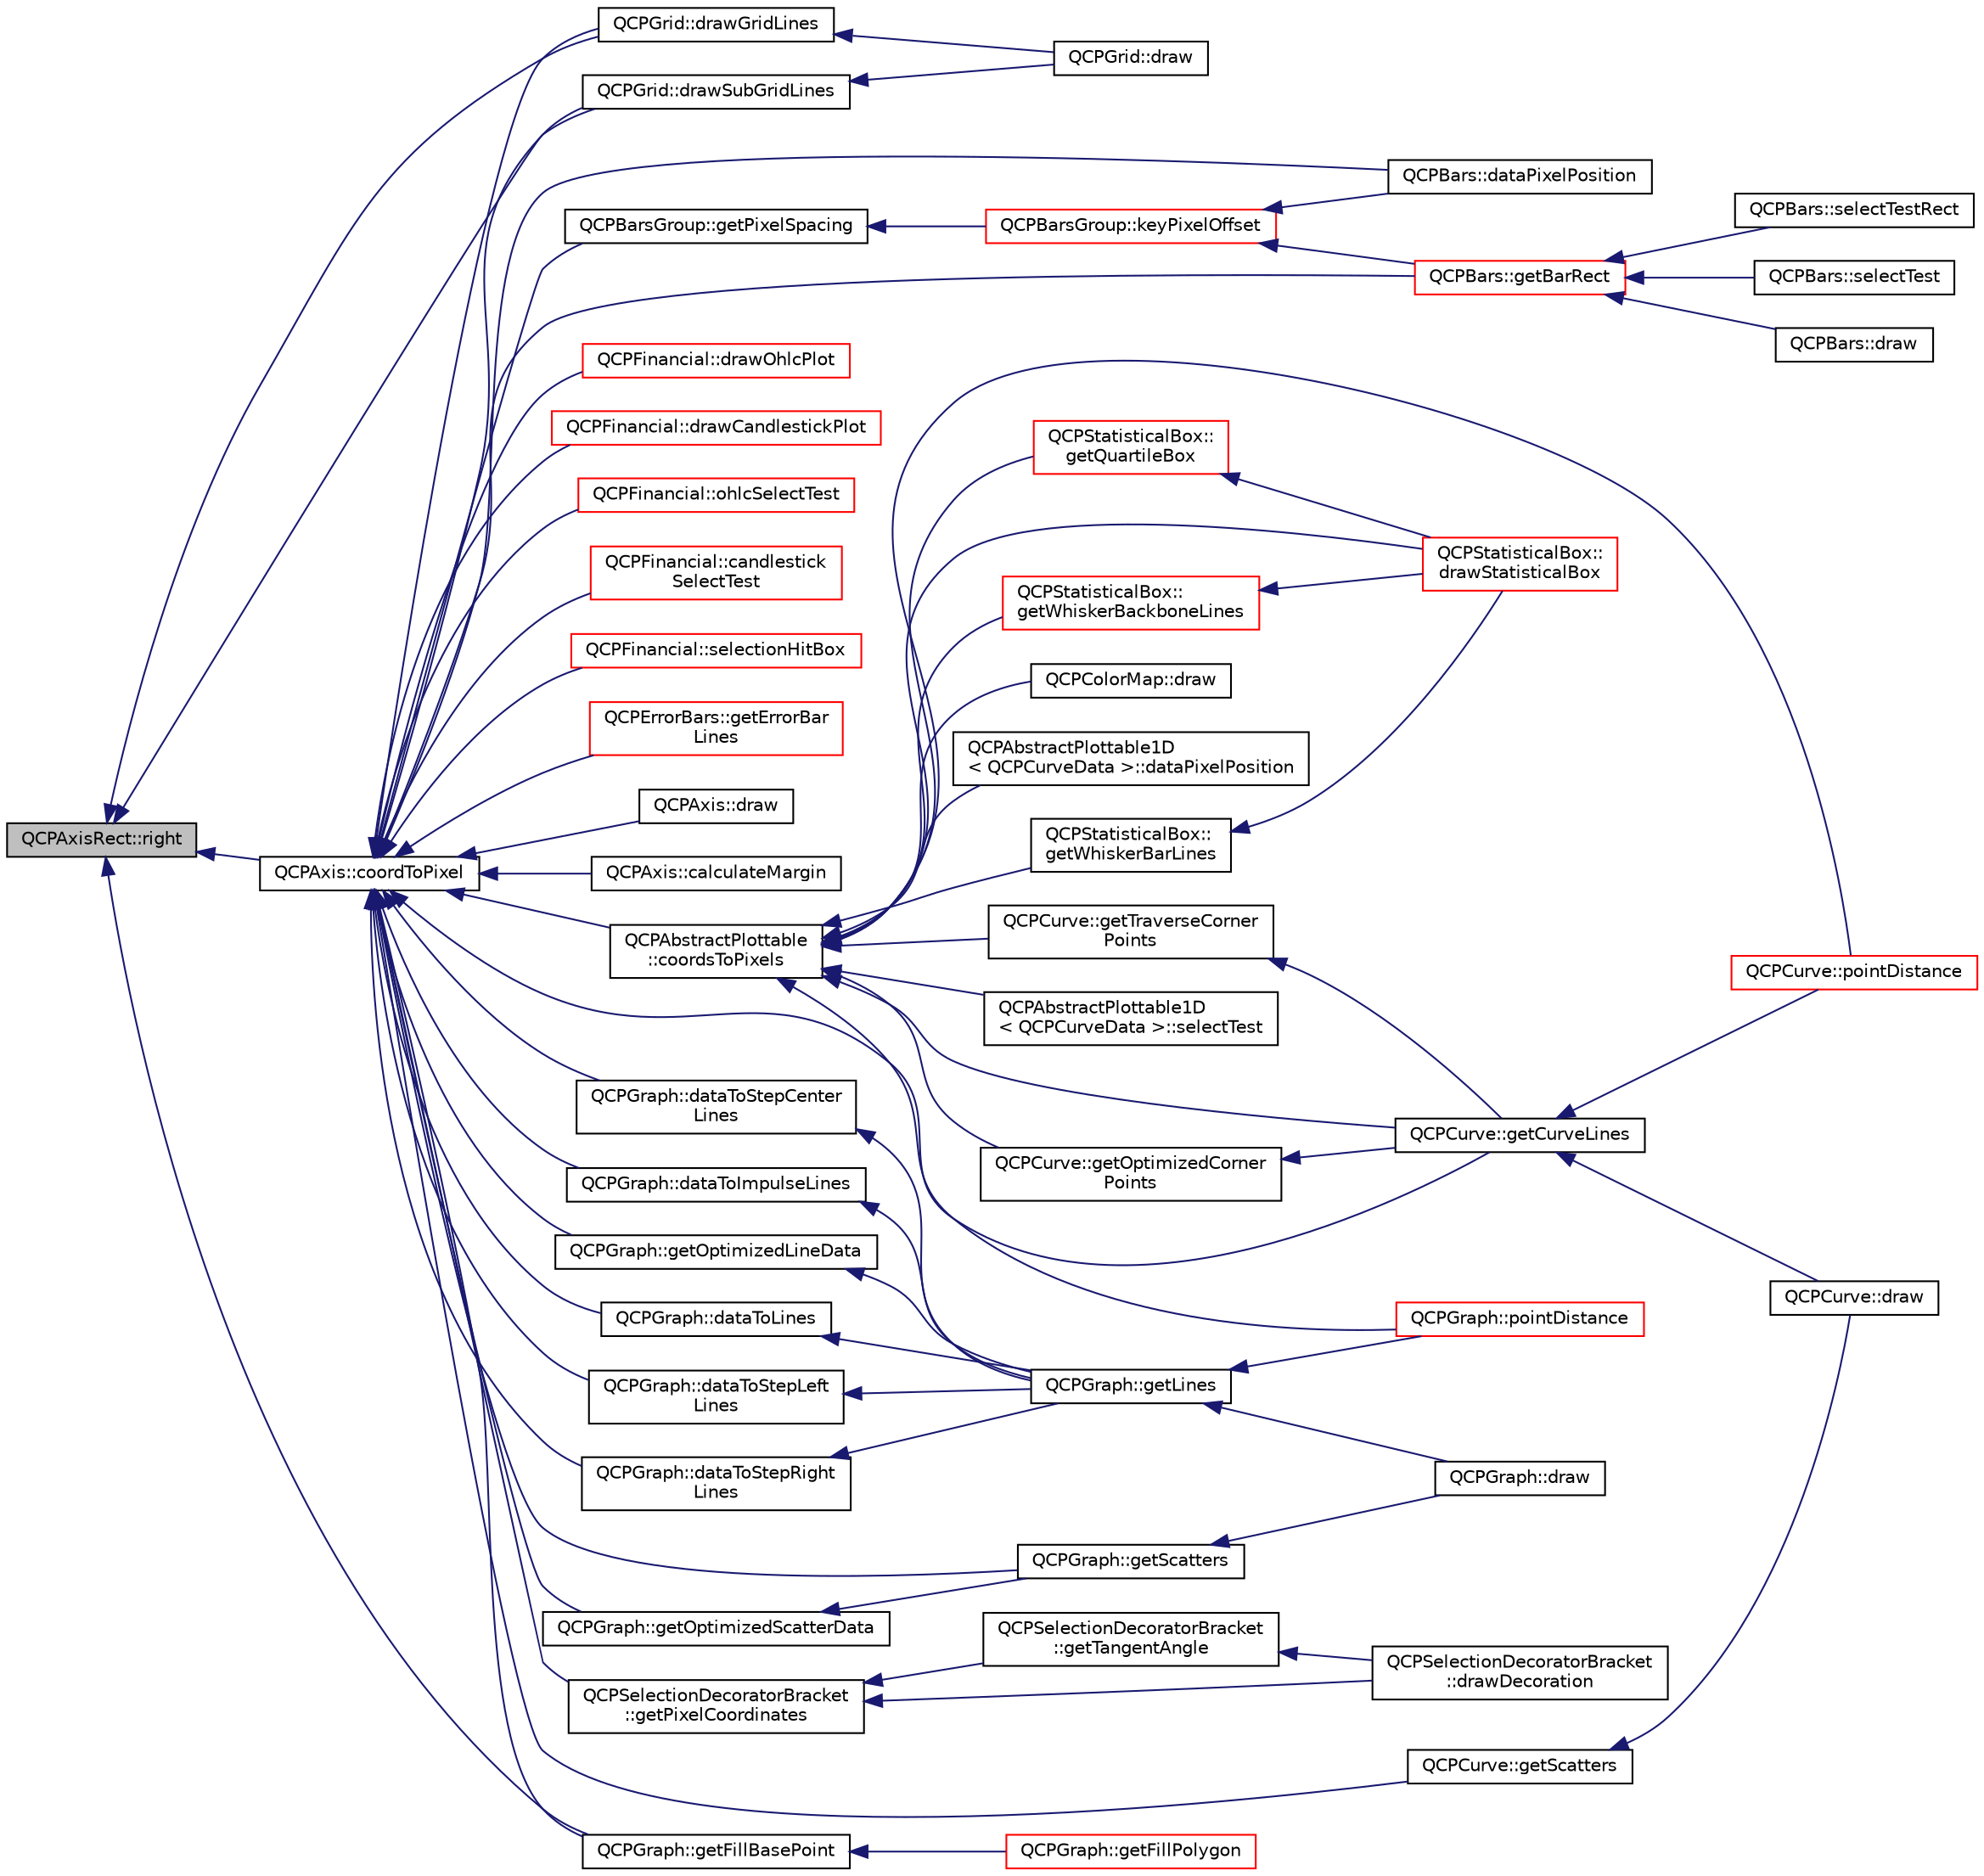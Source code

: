 digraph "QCPAxisRect::right"
{
  edge [fontname="Helvetica",fontsize="10",labelfontname="Helvetica",labelfontsize="10"];
  node [fontname="Helvetica",fontsize="10",shape=record];
  rankdir="LR";
  Node464 [label="QCPAxisRect::right",height=0.2,width=0.4,color="black", fillcolor="grey75", style="filled", fontcolor="black"];
  Node464 -> Node465 [dir="back",color="midnightblue",fontsize="10",style="solid",fontname="Helvetica"];
  Node465 [label="QCPGrid::drawGridLines",height=0.2,width=0.4,color="black", fillcolor="white", style="filled",URL="$class_q_c_p_grid.html#aee4e95d54acabbe298d6dda0dd86c0a4"];
  Node465 -> Node466 [dir="back",color="midnightblue",fontsize="10",style="solid",fontname="Helvetica"];
  Node466 [label="QCPGrid::draw",height=0.2,width=0.4,color="black", fillcolor="white", style="filled",URL="$class_q_c_p_grid.html#aad9a312d998e2d170956334d4cb80be2"];
  Node464 -> Node467 [dir="back",color="midnightblue",fontsize="10",style="solid",fontname="Helvetica"];
  Node467 [label="QCPGrid::drawSubGridLines",height=0.2,width=0.4,color="black", fillcolor="white", style="filled",URL="$class_q_c_p_grid.html#a751ce8aef815bcc9193432a30c8b6b6e"];
  Node467 -> Node466 [dir="back",color="midnightblue",fontsize="10",style="solid",fontname="Helvetica"];
  Node464 -> Node468 [dir="back",color="midnightblue",fontsize="10",style="solid",fontname="Helvetica"];
  Node468 [label="QCPAxis::coordToPixel",height=0.2,width=0.4,color="black", fillcolor="white", style="filled",URL="$class_q_c_p_axis.html#af15d1b3a7f7e9b53d759d3ccff1fe4b4"];
  Node468 -> Node465 [dir="back",color="midnightblue",fontsize="10",style="solid",fontname="Helvetica"];
  Node468 -> Node467 [dir="back",color="midnightblue",fontsize="10",style="solid",fontname="Helvetica"];
  Node468 -> Node469 [dir="back",color="midnightblue",fontsize="10",style="solid",fontname="Helvetica"];
  Node469 [label="QCPAxis::draw",height=0.2,width=0.4,color="black", fillcolor="white", style="filled",URL="$class_q_c_p_axis.html#ac15ebb4225ca5212d8e5fffae481bc9b"];
  Node468 -> Node470 [dir="back",color="midnightblue",fontsize="10",style="solid",fontname="Helvetica"];
  Node470 [label="QCPAxis::calculateMargin",height=0.2,width=0.4,color="black", fillcolor="white", style="filled",URL="$class_q_c_p_axis.html#a47bdb0a55de6759489ee47665199aebb"];
  Node468 -> Node471 [dir="back",color="midnightblue",fontsize="10",style="solid",fontname="Helvetica"];
  Node471 [label="QCPAbstractPlottable\l::coordsToPixels",height=0.2,width=0.4,color="black", fillcolor="white", style="filled",URL="$class_q_c_p_abstract_plottable.html#a7ad84a36472441cf1f555c5683d0da93"];
  Node471 -> Node472 [dir="back",color="midnightblue",fontsize="10",style="solid",fontname="Helvetica"];
  Node472 [label="QCPAbstractPlottable1D\l\< QCPCurveData \>::dataPixelPosition",height=0.2,width=0.4,color="black", fillcolor="white", style="filled",URL="$class_q_c_p_abstract_plottable1_d.html#a6ca0699a6af5f25a7565de7c50ce13b2"];
  Node471 -> Node473 [dir="back",color="midnightblue",fontsize="10",style="solid",fontname="Helvetica"];
  Node473 [label="QCPAbstractPlottable1D\l\< QCPCurveData \>::selectTest",height=0.2,width=0.4,color="black", fillcolor="white", style="filled",URL="$class_q_c_p_abstract_plottable1_d.html#a4611b43bcb6441b2154eb4f4e0a33db2"];
  Node471 -> Node474 [dir="back",color="midnightblue",fontsize="10",style="solid",fontname="Helvetica"];
  Node474 [label="QCPGraph::pointDistance",height=0.2,width=0.4,color="red", fillcolor="white", style="filled",URL="$class_q_c_p_graph.html#a89acf99c0b52b8eecb2438adf7ec0170"];
  Node471 -> Node476 [dir="back",color="midnightblue",fontsize="10",style="solid",fontname="Helvetica"];
  Node476 [label="QCPCurve::getCurveLines",height=0.2,width=0.4,color="black", fillcolor="white", style="filled",URL="$class_q_c_p_curve.html#aefca1e5127fae2d7ff65b9e921637c58"];
  Node476 -> Node477 [dir="back",color="midnightblue",fontsize="10",style="solid",fontname="Helvetica"];
  Node477 [label="QCPCurve::draw",height=0.2,width=0.4,color="black", fillcolor="white", style="filled",URL="$class_q_c_p_curve.html#ac199d41d23865cd68bd7b598308a4433"];
  Node476 -> Node478 [dir="back",color="midnightblue",fontsize="10",style="solid",fontname="Helvetica"];
  Node478 [label="QCPCurve::pointDistance",height=0.2,width=0.4,color="red", fillcolor="white", style="filled",URL="$class_q_c_p_curve.html#aa2c9c9c0e57f11f18a5cb7e47927157c"];
  Node471 -> Node480 [dir="back",color="midnightblue",fontsize="10",style="solid",fontname="Helvetica"];
  Node480 [label="QCPCurve::getOptimizedCorner\lPoints",height=0.2,width=0.4,color="black", fillcolor="white", style="filled",URL="$class_q_c_p_curve.html#a66bff7933dac149c4577ad63a27da924"];
  Node480 -> Node476 [dir="back",color="midnightblue",fontsize="10",style="solid",fontname="Helvetica"];
  Node471 -> Node481 [dir="back",color="midnightblue",fontsize="10",style="solid",fontname="Helvetica"];
  Node481 [label="QCPCurve::getTraverseCorner\lPoints",height=0.2,width=0.4,color="black", fillcolor="white", style="filled",URL="$class_q_c_p_curve.html#a55e24387fd97a2cad0def8a40809e9ec"];
  Node481 -> Node476 [dir="back",color="midnightblue",fontsize="10",style="solid",fontname="Helvetica"];
  Node471 -> Node478 [dir="back",color="midnightblue",fontsize="10",style="solid",fontname="Helvetica"];
  Node471 -> Node482 [dir="back",color="midnightblue",fontsize="10",style="solid",fontname="Helvetica"];
  Node482 [label="QCPStatisticalBox::\ldrawStatisticalBox",height=0.2,width=0.4,color="red", fillcolor="white", style="filled",URL="$class_q_c_p_statistical_box.html#a02dc6b561be8203d460d7263da74b8a9"];
  Node471 -> Node484 [dir="back",color="midnightblue",fontsize="10",style="solid",fontname="Helvetica"];
  Node484 [label="QCPStatisticalBox::\lgetQuartileBox",height=0.2,width=0.4,color="red", fillcolor="white", style="filled",URL="$class_q_c_p_statistical_box.html#aa44482bf991ceca74602294dd9977243"];
  Node484 -> Node482 [dir="back",color="midnightblue",fontsize="10",style="solid",fontname="Helvetica"];
  Node471 -> Node487 [dir="back",color="midnightblue",fontsize="10",style="solid",fontname="Helvetica"];
  Node487 [label="QCPStatisticalBox::\lgetWhiskerBackboneLines",height=0.2,width=0.4,color="red", fillcolor="white", style="filled",URL="$class_q_c_p_statistical_box.html#a233c28f8c2464ed104a4d580eedd4c64"];
  Node487 -> Node482 [dir="back",color="midnightblue",fontsize="10",style="solid",fontname="Helvetica"];
  Node471 -> Node488 [dir="back",color="midnightblue",fontsize="10",style="solid",fontname="Helvetica"];
  Node488 [label="QCPStatisticalBox::\lgetWhiskerBarLines",height=0.2,width=0.4,color="black", fillcolor="white", style="filled",URL="$class_q_c_p_statistical_box.html#af478f6e8a5e9ca2f1bbac10a6b73319a"];
  Node488 -> Node482 [dir="back",color="midnightblue",fontsize="10",style="solid",fontname="Helvetica"];
  Node471 -> Node489 [dir="back",color="midnightblue",fontsize="10",style="solid",fontname="Helvetica"];
  Node489 [label="QCPColorMap::draw",height=0.2,width=0.4,color="black", fillcolor="white", style="filled",URL="$class_q_c_p_color_map.html#a6b628014d2939368935efd0a788648c8"];
  Node468 -> Node490 [dir="back",color="midnightblue",fontsize="10",style="solid",fontname="Helvetica"];
  Node490 [label="QCPSelectionDecoratorBracket\l::getPixelCoordinates",height=0.2,width=0.4,color="black", fillcolor="white", style="filled",URL="$class_q_c_p_selection_decorator_bracket.html#a9925ed667e8a645fcb9949bd02ee4a19"];
  Node490 -> Node491 [dir="back",color="midnightblue",fontsize="10",style="solid",fontname="Helvetica"];
  Node491 [label="QCPSelectionDecoratorBracket\l::drawDecoration",height=0.2,width=0.4,color="black", fillcolor="white", style="filled",URL="$class_q_c_p_selection_decorator_bracket.html#a9ebe2e729b5012c0a995d788f87fac22"];
  Node490 -> Node492 [dir="back",color="midnightblue",fontsize="10",style="solid",fontname="Helvetica"];
  Node492 [label="QCPSelectionDecoratorBracket\l::getTangentAngle",height=0.2,width=0.4,color="black", fillcolor="white", style="filled",URL="$class_q_c_p_selection_decorator_bracket.html#ac002e20586950bf5c91a399863769c61"];
  Node492 -> Node491 [dir="back",color="midnightblue",fontsize="10",style="solid",fontname="Helvetica"];
  Node468 -> Node493 [dir="back",color="midnightblue",fontsize="10",style="solid",fontname="Helvetica"];
  Node493 [label="QCPGraph::getScatters",height=0.2,width=0.4,color="black", fillcolor="white", style="filled",URL="$class_q_c_p_graph.html#a9d7ba5904fdcaca413222335d4b283c3"];
  Node493 -> Node494 [dir="back",color="midnightblue",fontsize="10",style="solid",fontname="Helvetica"];
  Node494 [label="QCPGraph::draw",height=0.2,width=0.4,color="black", fillcolor="white", style="filled",URL="$class_q_c_p_graph.html#a2b0849598f06e834b43ce18cd13bcdc3"];
  Node468 -> Node495 [dir="back",color="midnightblue",fontsize="10",style="solid",fontname="Helvetica"];
  Node495 [label="QCPGraph::dataToLines",height=0.2,width=0.4,color="black", fillcolor="white", style="filled",URL="$class_q_c_p_graph.html#a0085ee728fdd72a827c1e6ced4476363"];
  Node495 -> Node496 [dir="back",color="midnightblue",fontsize="10",style="solid",fontname="Helvetica"];
  Node496 [label="QCPGraph::getLines",height=0.2,width=0.4,color="black", fillcolor="white", style="filled",URL="$class_q_c_p_graph.html#a563c6da2126300a4d9d2bdee30dad040"];
  Node496 -> Node494 [dir="back",color="midnightblue",fontsize="10",style="solid",fontname="Helvetica"];
  Node496 -> Node474 [dir="back",color="midnightblue",fontsize="10",style="solid",fontname="Helvetica"];
  Node468 -> Node497 [dir="back",color="midnightblue",fontsize="10",style="solid",fontname="Helvetica"];
  Node497 [label="QCPGraph::dataToStepLeft\lLines",height=0.2,width=0.4,color="black", fillcolor="white", style="filled",URL="$class_q_c_p_graph.html#a1f3e9e41fc67538c4940c74665840474"];
  Node497 -> Node496 [dir="back",color="midnightblue",fontsize="10",style="solid",fontname="Helvetica"];
  Node468 -> Node498 [dir="back",color="midnightblue",fontsize="10",style="solid",fontname="Helvetica"];
  Node498 [label="QCPGraph::dataToStepRight\lLines",height=0.2,width=0.4,color="black", fillcolor="white", style="filled",URL="$class_q_c_p_graph.html#ab1fb6cb91d24a854f85bf54200f6d101"];
  Node498 -> Node496 [dir="back",color="midnightblue",fontsize="10",style="solid",fontname="Helvetica"];
  Node468 -> Node499 [dir="back",color="midnightblue",fontsize="10",style="solid",fontname="Helvetica"];
  Node499 [label="QCPGraph::dataToStepCenter\lLines",height=0.2,width=0.4,color="black", fillcolor="white", style="filled",URL="$class_q_c_p_graph.html#a238116f1898c49cb8209d61707b5b367"];
  Node499 -> Node496 [dir="back",color="midnightblue",fontsize="10",style="solid",fontname="Helvetica"];
  Node468 -> Node500 [dir="back",color="midnightblue",fontsize="10",style="solid",fontname="Helvetica"];
  Node500 [label="QCPGraph::dataToImpulseLines",height=0.2,width=0.4,color="black", fillcolor="white", style="filled",URL="$class_q_c_p_graph.html#a2a958a5c6a6e1e4a03556be88b6fe37e"];
  Node500 -> Node496 [dir="back",color="midnightblue",fontsize="10",style="solid",fontname="Helvetica"];
  Node468 -> Node501 [dir="back",color="midnightblue",fontsize="10",style="solid",fontname="Helvetica"];
  Node501 [label="QCPGraph::getOptimizedLineData",height=0.2,width=0.4,color="black", fillcolor="white", style="filled",URL="$class_q_c_p_graph.html#a1fed1c9d627d9d3b49a6206cc2e60fe1"];
  Node501 -> Node496 [dir="back",color="midnightblue",fontsize="10",style="solid",fontname="Helvetica"];
  Node468 -> Node502 [dir="back",color="midnightblue",fontsize="10",style="solid",fontname="Helvetica"];
  Node502 [label="QCPGraph::getOptimizedScatterData",height=0.2,width=0.4,color="black", fillcolor="white", style="filled",URL="$class_q_c_p_graph.html#a5423245898537e375b9364cf26e89aea"];
  Node502 -> Node493 [dir="back",color="midnightblue",fontsize="10",style="solid",fontname="Helvetica"];
  Node468 -> Node503 [dir="back",color="midnightblue",fontsize="10",style="solid",fontname="Helvetica"];
  Node503 [label="QCPGraph::getFillBasePoint",height=0.2,width=0.4,color="black", fillcolor="white", style="filled",URL="$class_q_c_p_graph.html#a13f2c756f3114703159c2e604783e208"];
  Node503 -> Node504 [dir="back",color="midnightblue",fontsize="10",style="solid",fontname="Helvetica"];
  Node504 [label="QCPGraph::getFillPolygon",height=0.2,width=0.4,color="red", fillcolor="white", style="filled",URL="$class_q_c_p_graph.html#af73d5fe97cde966785bfd67201e44391"];
  Node468 -> Node476 [dir="back",color="midnightblue",fontsize="10",style="solid",fontname="Helvetica"];
  Node468 -> Node506 [dir="back",color="midnightblue",fontsize="10",style="solid",fontname="Helvetica"];
  Node506 [label="QCPCurve::getScatters",height=0.2,width=0.4,color="black", fillcolor="white", style="filled",URL="$class_q_c_p_curve.html#a564c5fdc8409e3532b1322389a8434b8"];
  Node506 -> Node477 [dir="back",color="midnightblue",fontsize="10",style="solid",fontname="Helvetica"];
  Node468 -> Node507 [dir="back",color="midnightblue",fontsize="10",style="solid",fontname="Helvetica"];
  Node507 [label="QCPBarsGroup::getPixelSpacing",height=0.2,width=0.4,color="black", fillcolor="white", style="filled",URL="$class_q_c_p_bars_group.html#a0beccd41bc3841a4c5b284823bc7d2de"];
  Node507 -> Node508 [dir="back",color="midnightblue",fontsize="10",style="solid",fontname="Helvetica"];
  Node508 [label="QCPBarsGroup::keyPixelOffset",height=0.2,width=0.4,color="red", fillcolor="white", style="filled",URL="$class_q_c_p_bars_group.html#a8e2ca6002e7bab49670144d048a2bcc9"];
  Node508 -> Node510 [dir="back",color="midnightblue",fontsize="10",style="solid",fontname="Helvetica"];
  Node510 [label="QCPBars::dataPixelPosition",height=0.2,width=0.4,color="black", fillcolor="white", style="filled",URL="$class_q_c_p_bars.html#a55cdaf565cd3384158d1f7f89533bc2d"];
  Node508 -> Node511 [dir="back",color="midnightblue",fontsize="10",style="solid",fontname="Helvetica"];
  Node511 [label="QCPBars::getBarRect",height=0.2,width=0.4,color="red", fillcolor="white", style="filled",URL="$class_q_c_p_bars.html#a01b87e38e5d5089d214646d2af7896ea"];
  Node511 -> Node512 [dir="back",color="midnightblue",fontsize="10",style="solid",fontname="Helvetica"];
  Node512 [label="QCPBars::selectTestRect",height=0.2,width=0.4,color="black", fillcolor="white", style="filled",URL="$class_q_c_p_bars.html#ab03bb6125c3e983b89d694f75ce6b3d5"];
  Node511 -> Node513 [dir="back",color="midnightblue",fontsize="10",style="solid",fontname="Helvetica"];
  Node513 [label="QCPBars::selectTest",height=0.2,width=0.4,color="black", fillcolor="white", style="filled",URL="$class_q_c_p_bars.html#a121f899c27af3186fe93dcd0eb98f49b"];
  Node511 -> Node514 [dir="back",color="midnightblue",fontsize="10",style="solid",fontname="Helvetica"];
  Node514 [label="QCPBars::draw",height=0.2,width=0.4,color="black", fillcolor="white", style="filled",URL="$class_q_c_p_bars.html#aa267c20650d55084c3f47cb2f8fac9dc"];
  Node468 -> Node510 [dir="back",color="midnightblue",fontsize="10",style="solid",fontname="Helvetica"];
  Node468 -> Node511 [dir="back",color="midnightblue",fontsize="10",style="solid",fontname="Helvetica"];
  Node468 -> Node516 [dir="back",color="midnightblue",fontsize="10",style="solid",fontname="Helvetica"];
  Node516 [label="QCPFinancial::drawOhlcPlot",height=0.2,width=0.4,color="red", fillcolor="white", style="filled",URL="$class_q_c_p_financial.html#a2c77aab636f6bce6e0407b3f94e90d08"];
  Node468 -> Node518 [dir="back",color="midnightblue",fontsize="10",style="solid",fontname="Helvetica"];
  Node518 [label="QCPFinancial::drawCandlestickPlot",height=0.2,width=0.4,color="red", fillcolor="white", style="filled",URL="$class_q_c_p_financial.html#ade6b703369d8acb3bfa0b8e244df4b06"];
  Node468 -> Node519 [dir="back",color="midnightblue",fontsize="10",style="solid",fontname="Helvetica"];
  Node519 [label="QCPFinancial::ohlcSelectTest",height=0.2,width=0.4,color="red", fillcolor="white", style="filled",URL="$class_q_c_p_financial.html#a2bf2228cc443eb5fb11ec3ea3902859c"];
  Node468 -> Node521 [dir="back",color="midnightblue",fontsize="10",style="solid",fontname="Helvetica"];
  Node521 [label="QCPFinancial::candlestick\lSelectTest",height=0.2,width=0.4,color="red", fillcolor="white", style="filled",URL="$class_q_c_p_financial.html#a9783e91a33fd08a402b1a3821d43e471"];
  Node468 -> Node522 [dir="back",color="midnightblue",fontsize="10",style="solid",fontname="Helvetica"];
  Node522 [label="QCPFinancial::selectionHitBox",height=0.2,width=0.4,color="red", fillcolor="white", style="filled",URL="$class_q_c_p_financial.html#afbe9e8cb0de3e9e789a9668b29cad098"];
  Node468 -> Node524 [dir="back",color="midnightblue",fontsize="10",style="solid",fontname="Helvetica"];
  Node524 [label="QCPErrorBars::getErrorBar\lLines",height=0.2,width=0.4,color="red", fillcolor="white", style="filled",URL="$class_q_c_p_error_bars.html#abeea5ff0d66732bbfc9b74869d8c552e"];
  Node464 -> Node503 [dir="back",color="midnightblue",fontsize="10",style="solid",fontname="Helvetica"];
}

